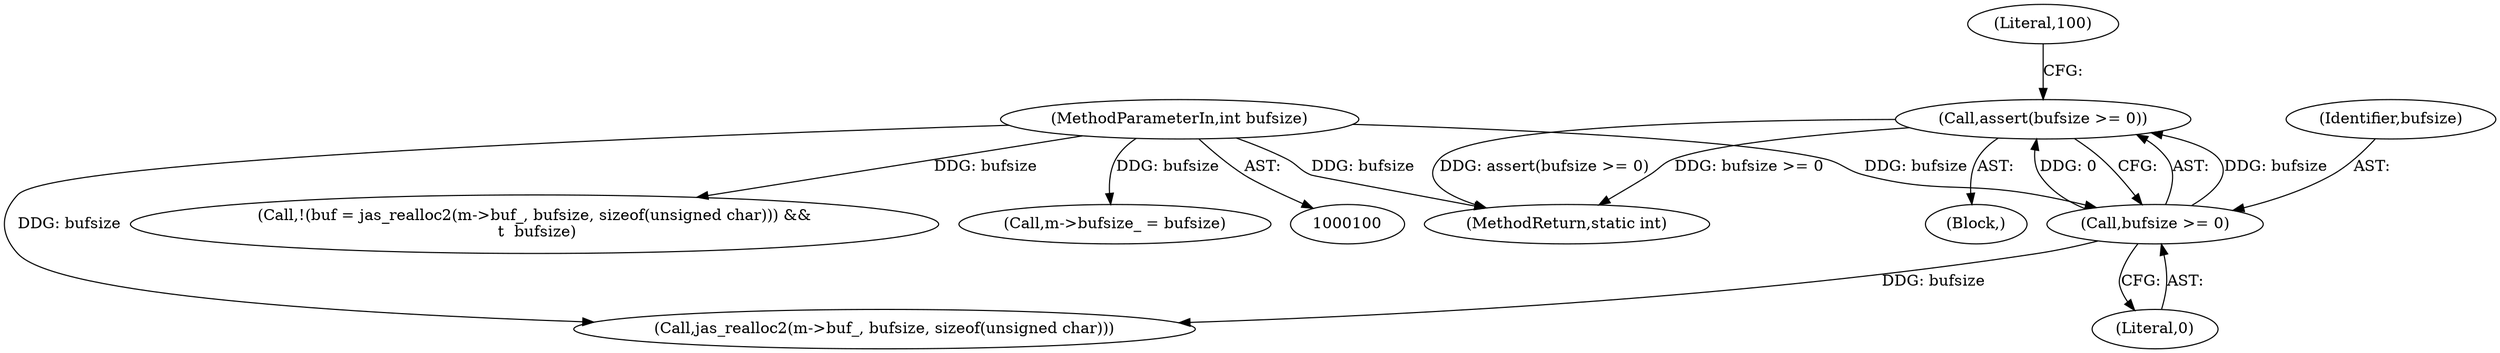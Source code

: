 digraph "1_jasper_634ce8e8a5accc0fa05dd2c20d42b4749d4b2735_5@API" {
"1000105" [label="(Call,assert(bufsize >= 0))"];
"1000106" [label="(Call,bufsize >= 0)"];
"1000102" [label="(MethodParameterIn,int bufsize)"];
"1000117" [label="(Call,!(buf = jas_realloc2(m->buf_, bufsize, sizeof(unsigned char))) &&\n \t  bufsize)"];
"1000107" [label="(Identifier,bufsize)"];
"1000110" [label="(Literal,100)"];
"1000105" [label="(Call,assert(bufsize >= 0))"];
"1000103" [label="(Block,)"];
"1000106" [label="(Call,bufsize >= 0)"];
"1000151" [label="(MethodReturn,static int)"];
"1000102" [label="(MethodParameterIn,int bufsize)"];
"1000121" [label="(Call,jas_realloc2(m->buf_, bufsize, sizeof(unsigned char)))"];
"1000108" [label="(Literal,0)"];
"1000144" [label="(Call,m->bufsize_ = bufsize)"];
"1000105" -> "1000103"  [label="AST: "];
"1000105" -> "1000106"  [label="CFG: "];
"1000106" -> "1000105"  [label="AST: "];
"1000110" -> "1000105"  [label="CFG: "];
"1000105" -> "1000151"  [label="DDG: assert(bufsize >= 0)"];
"1000105" -> "1000151"  [label="DDG: bufsize >= 0"];
"1000106" -> "1000105"  [label="DDG: bufsize"];
"1000106" -> "1000105"  [label="DDG: 0"];
"1000106" -> "1000108"  [label="CFG: "];
"1000107" -> "1000106"  [label="AST: "];
"1000108" -> "1000106"  [label="AST: "];
"1000102" -> "1000106"  [label="DDG: bufsize"];
"1000106" -> "1000121"  [label="DDG: bufsize"];
"1000102" -> "1000100"  [label="AST: "];
"1000102" -> "1000151"  [label="DDG: bufsize"];
"1000102" -> "1000121"  [label="DDG: bufsize"];
"1000102" -> "1000117"  [label="DDG: bufsize"];
"1000102" -> "1000144"  [label="DDG: bufsize"];
}
